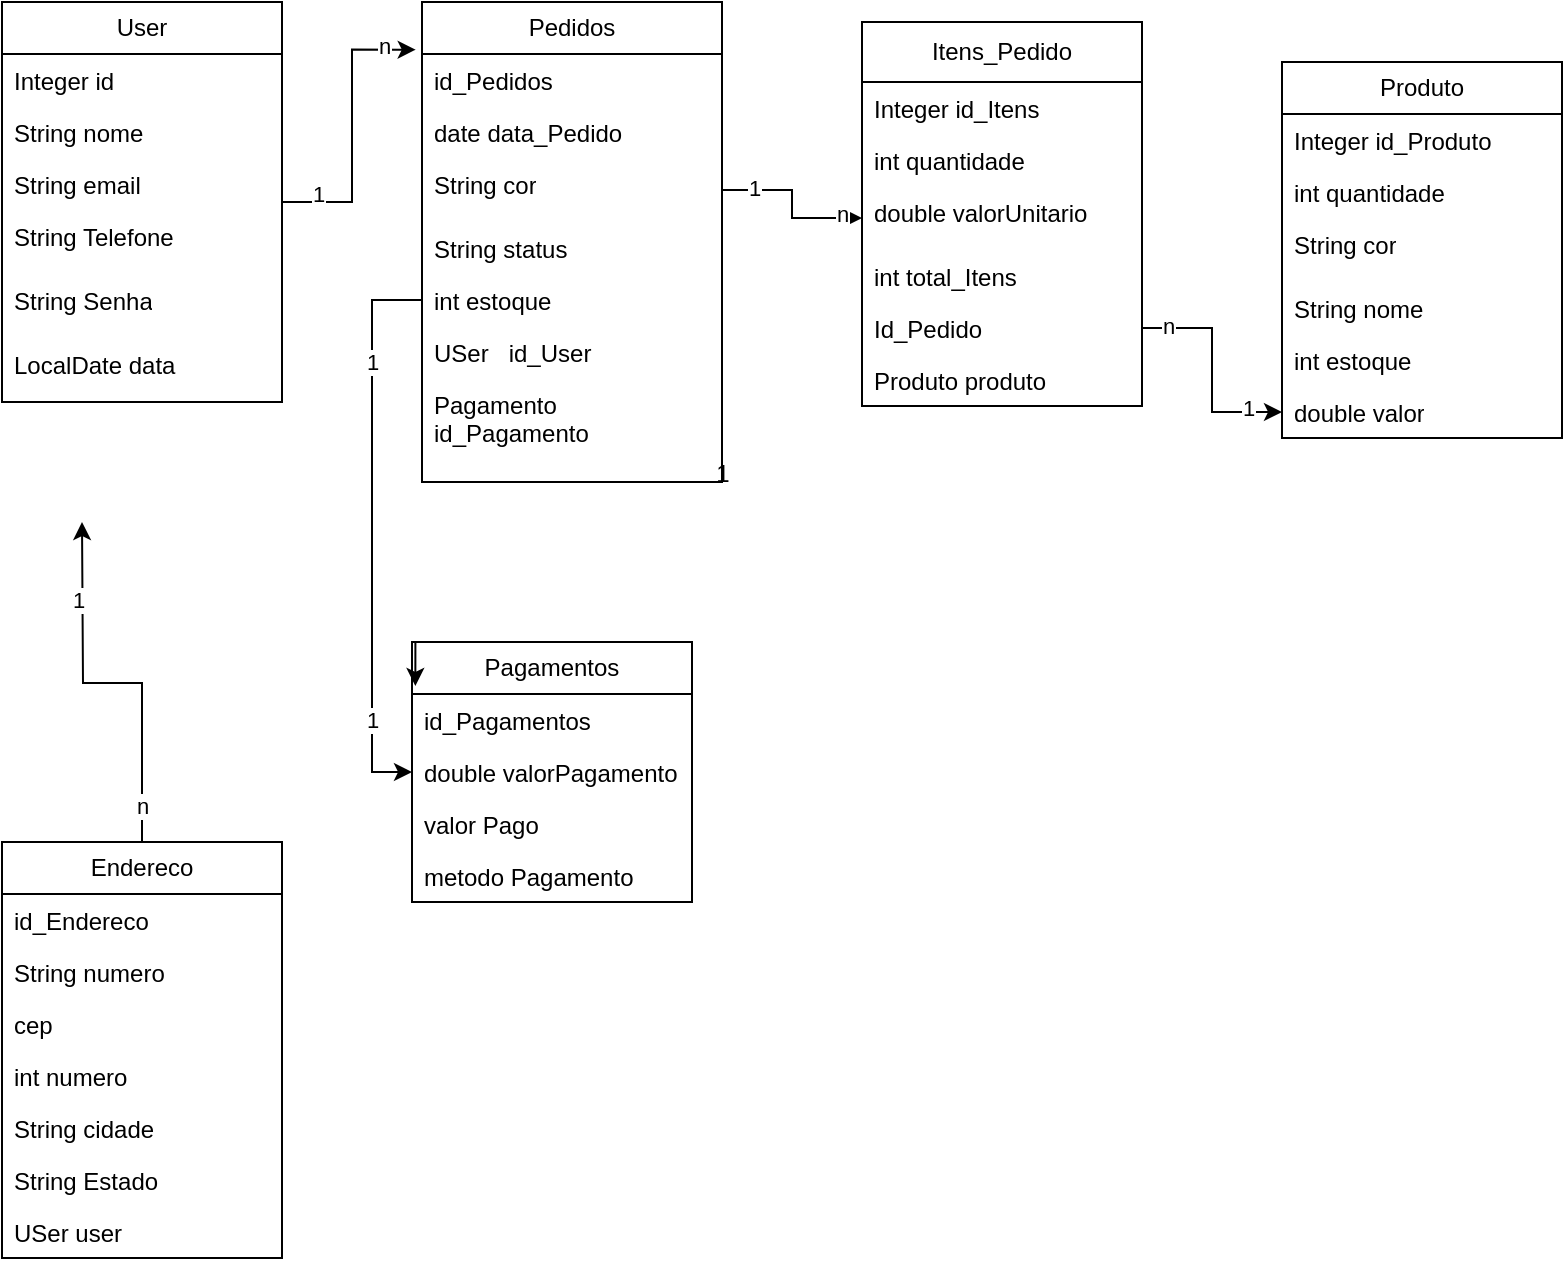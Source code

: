 <mxfile version="26.0.16">
  <diagram id="C5RBs43oDa-KdzZeNtuy" name="Page-1">
    <mxGraphModel dx="862" dy="422" grid="1" gridSize="10" guides="1" tooltips="1" connect="1" arrows="1" fold="1" page="1" pageScale="1" pageWidth="827" pageHeight="1169" math="0" shadow="0">
      <root>
        <mxCell id="WIyWlLk6GJQsqaUBKTNV-0" />
        <mxCell id="WIyWlLk6GJQsqaUBKTNV-1" parent="WIyWlLk6GJQsqaUBKTNV-0" />
        <mxCell id="IOtPqmOQ_tX6w22zON9c-5" value="User" style="swimlane;fontStyle=0;childLayout=stackLayout;horizontal=1;startSize=26;fillColor=none;horizontalStack=0;resizeParent=1;resizeParentMax=0;resizeLast=0;collapsible=1;marginBottom=0;whiteSpace=wrap;html=1;" parent="WIyWlLk6GJQsqaUBKTNV-1" vertex="1">
          <mxGeometry x="30" y="20" width="140" height="200" as="geometry" />
        </mxCell>
        <mxCell id="B0X7SwZN5VRIJ263u2r3-1" value="Integer id" style="text;strokeColor=none;fillColor=none;align=left;verticalAlign=top;spacingLeft=4;spacingRight=4;overflow=hidden;rotatable=0;points=[[0,0.5],[1,0.5]];portConstraint=eastwest;whiteSpace=wrap;html=1;" parent="IOtPqmOQ_tX6w22zON9c-5" vertex="1">
          <mxGeometry y="26" width="140" height="26" as="geometry" />
        </mxCell>
        <mxCell id="IOtPqmOQ_tX6w22zON9c-6" value="String nome" style="text;strokeColor=none;fillColor=none;align=left;verticalAlign=top;spacingLeft=4;spacingRight=4;overflow=hidden;rotatable=0;points=[[0,0.5],[1,0.5]];portConstraint=eastwest;whiteSpace=wrap;html=1;" parent="IOtPqmOQ_tX6w22zON9c-5" vertex="1">
          <mxGeometry y="52" width="140" height="26" as="geometry" />
        </mxCell>
        <mxCell id="IOtPqmOQ_tX6w22zON9c-7" value="String email" style="text;strokeColor=none;fillColor=none;align=left;verticalAlign=top;spacingLeft=4;spacingRight=4;overflow=hidden;rotatable=0;points=[[0,0.5],[1,0.5]];portConstraint=eastwest;whiteSpace=wrap;html=1;" parent="IOtPqmOQ_tX6w22zON9c-5" vertex="1">
          <mxGeometry y="78" width="140" height="26" as="geometry" />
        </mxCell>
        <mxCell id="IOtPqmOQ_tX6w22zON9c-9" value="String Telefone&lt;div&gt;&lt;br&gt;&lt;/div&gt;" style="text;strokeColor=none;fillColor=none;align=left;verticalAlign=top;spacingLeft=4;spacingRight=4;overflow=hidden;rotatable=0;points=[[0,0.5],[1,0.5]];portConstraint=eastwest;whiteSpace=wrap;html=1;" parent="IOtPqmOQ_tX6w22zON9c-5" vertex="1">
          <mxGeometry y="104" width="140" height="32" as="geometry" />
        </mxCell>
        <mxCell id="IOtPqmOQ_tX6w22zON9c-10" value="String Senha&lt;div&gt;&lt;br&gt;&lt;div&gt;&lt;br&gt;&lt;/div&gt;&lt;/div&gt;" style="text;strokeColor=none;fillColor=none;align=left;verticalAlign=top;spacingLeft=4;spacingRight=4;overflow=hidden;rotatable=0;points=[[0,0.5],[1,0.5]];portConstraint=eastwest;whiteSpace=wrap;html=1;" parent="IOtPqmOQ_tX6w22zON9c-5" vertex="1">
          <mxGeometry y="136" width="140" height="32" as="geometry" />
        </mxCell>
        <mxCell id="IOtPqmOQ_tX6w22zON9c-11" value="&lt;div&gt;LocalDate data&lt;br&gt;&lt;div&gt;&lt;br&gt;&lt;/div&gt;&lt;/div&gt;" style="text;strokeColor=none;fillColor=none;align=left;verticalAlign=top;spacingLeft=4;spacingRight=4;overflow=hidden;rotatable=0;points=[[0,0.5],[1,0.5]];portConstraint=eastwest;whiteSpace=wrap;html=1;" parent="IOtPqmOQ_tX6w22zON9c-5" vertex="1">
          <mxGeometry y="168" width="140" height="32" as="geometry" />
        </mxCell>
        <mxCell id="IOtPqmOQ_tX6w22zON9c-12" value="Produto" style="swimlane;fontStyle=0;childLayout=stackLayout;horizontal=1;startSize=26;fillColor=none;horizontalStack=0;resizeParent=1;resizeParentMax=0;resizeLast=0;collapsible=1;marginBottom=0;whiteSpace=wrap;html=1;" parent="WIyWlLk6GJQsqaUBKTNV-1" vertex="1">
          <mxGeometry x="670" y="50" width="140" height="188" as="geometry" />
        </mxCell>
        <mxCell id="IOtPqmOQ_tX6w22zON9c-13" value="Integer id_Produto" style="text;strokeColor=none;fillColor=none;align=left;verticalAlign=top;spacingLeft=4;spacingRight=4;overflow=hidden;rotatable=0;points=[[0,0.5],[1,0.5]];portConstraint=eastwest;whiteSpace=wrap;html=1;" parent="IOtPqmOQ_tX6w22zON9c-12" vertex="1">
          <mxGeometry y="26" width="140" height="26" as="geometry" />
        </mxCell>
        <mxCell id="IOtPqmOQ_tX6w22zON9c-14" value="int quantidade" style="text;strokeColor=none;fillColor=none;align=left;verticalAlign=top;spacingLeft=4;spacingRight=4;overflow=hidden;rotatable=0;points=[[0,0.5],[1,0.5]];portConstraint=eastwest;whiteSpace=wrap;html=1;" parent="IOtPqmOQ_tX6w22zON9c-12" vertex="1">
          <mxGeometry y="52" width="140" height="26" as="geometry" />
        </mxCell>
        <mxCell id="IOtPqmOQ_tX6w22zON9c-15" value="String cor" style="text;strokeColor=none;fillColor=none;align=left;verticalAlign=top;spacingLeft=4;spacingRight=4;overflow=hidden;rotatable=0;points=[[0,0.5],[1,0.5]];portConstraint=eastwest;whiteSpace=wrap;html=1;" parent="IOtPqmOQ_tX6w22zON9c-12" vertex="1">
          <mxGeometry y="78" width="140" height="32" as="geometry" />
        </mxCell>
        <mxCell id="B0X7SwZN5VRIJ263u2r3-3" value="String nome" style="text;strokeColor=none;fillColor=none;align=left;verticalAlign=top;spacingLeft=4;spacingRight=4;overflow=hidden;rotatable=0;points=[[0,0.5],[1,0.5]];portConstraint=eastwest;whiteSpace=wrap;html=1;" parent="IOtPqmOQ_tX6w22zON9c-12" vertex="1">
          <mxGeometry y="110" width="140" height="26" as="geometry" />
        </mxCell>
        <mxCell id="B0X7SwZN5VRIJ263u2r3-4" value="int estoque" style="text;strokeColor=none;fillColor=none;align=left;verticalAlign=top;spacingLeft=4;spacingRight=4;overflow=hidden;rotatable=0;points=[[0,0.5],[1,0.5]];portConstraint=eastwest;whiteSpace=wrap;html=1;" parent="IOtPqmOQ_tX6w22zON9c-12" vertex="1">
          <mxGeometry y="136" width="140" height="26" as="geometry" />
        </mxCell>
        <mxCell id="B0X7SwZN5VRIJ263u2r3-17" value="double valor&lt;div&gt;&lt;br&gt;&lt;/div&gt;" style="text;strokeColor=none;fillColor=none;align=left;verticalAlign=top;spacingLeft=4;spacingRight=4;overflow=hidden;rotatable=0;points=[[0,0.5],[1,0.5]];portConstraint=eastwest;whiteSpace=wrap;html=1;" parent="IOtPqmOQ_tX6w22zON9c-12" vertex="1">
          <mxGeometry y="162" width="140" height="26" as="geometry" />
        </mxCell>
        <mxCell id="B0X7SwZN5VRIJ263u2r3-5" value="Pedidos" style="swimlane;fontStyle=0;childLayout=stackLayout;horizontal=1;startSize=26;fillColor=none;horizontalStack=0;resizeParent=1;resizeParentMax=0;resizeLast=0;collapsible=1;marginBottom=0;whiteSpace=wrap;html=1;" parent="WIyWlLk6GJQsqaUBKTNV-1" vertex="1">
          <mxGeometry x="240" y="20" width="150" height="240" as="geometry" />
        </mxCell>
        <mxCell id="B0X7SwZN5VRIJ263u2r3-6" value="id_Pedidos" style="text;strokeColor=none;fillColor=none;align=left;verticalAlign=top;spacingLeft=4;spacingRight=4;overflow=hidden;rotatable=0;points=[[0,0.5],[1,0.5]];portConstraint=eastwest;whiteSpace=wrap;html=1;" parent="B0X7SwZN5VRIJ263u2r3-5" vertex="1">
          <mxGeometry y="26" width="150" height="26" as="geometry" />
        </mxCell>
        <mxCell id="B0X7SwZN5VRIJ263u2r3-7" value="date data_Pedido" style="text;strokeColor=none;fillColor=none;align=left;verticalAlign=top;spacingLeft=4;spacingRight=4;overflow=hidden;rotatable=0;points=[[0,0.5],[1,0.5]];portConstraint=eastwest;whiteSpace=wrap;html=1;" parent="B0X7SwZN5VRIJ263u2r3-5" vertex="1">
          <mxGeometry y="52" width="150" height="26" as="geometry" />
        </mxCell>
        <mxCell id="B0X7SwZN5VRIJ263u2r3-8" value="String cor" style="text;strokeColor=none;fillColor=none;align=left;verticalAlign=top;spacingLeft=4;spacingRight=4;overflow=hidden;rotatable=0;points=[[0,0.5],[1,0.5]];portConstraint=eastwest;whiteSpace=wrap;html=1;" parent="B0X7SwZN5VRIJ263u2r3-5" vertex="1">
          <mxGeometry y="78" width="150" height="32" as="geometry" />
        </mxCell>
        <mxCell id="B0X7SwZN5VRIJ263u2r3-9" value="String status" style="text;strokeColor=none;fillColor=none;align=left;verticalAlign=top;spacingLeft=4;spacingRight=4;overflow=hidden;rotatable=0;points=[[0,0.5],[1,0.5]];portConstraint=eastwest;whiteSpace=wrap;html=1;" parent="B0X7SwZN5VRIJ263u2r3-5" vertex="1">
          <mxGeometry y="110" width="150" height="26" as="geometry" />
        </mxCell>
        <mxCell id="B0X7SwZN5VRIJ263u2r3-10" value="int estoque" style="text;strokeColor=none;fillColor=none;align=left;verticalAlign=top;spacingLeft=4;spacingRight=4;overflow=hidden;rotatable=0;points=[[0,0.5],[1,0.5]];portConstraint=eastwest;whiteSpace=wrap;html=1;" parent="B0X7SwZN5VRIJ263u2r3-5" vertex="1">
          <mxGeometry y="136" width="150" height="26" as="geometry" />
        </mxCell>
        <mxCell id="tOcbhNLWT0Me_iQDrC7I-0" value="USer&amp;nbsp; &amp;nbsp;id_User" style="text;strokeColor=none;fillColor=none;align=left;verticalAlign=top;spacingLeft=4;spacingRight=4;overflow=hidden;rotatable=0;points=[[0,0.5],[1,0.5]];portConstraint=eastwest;whiteSpace=wrap;html=1;" vertex="1" parent="B0X7SwZN5VRIJ263u2r3-5">
          <mxGeometry y="162" width="150" height="26" as="geometry" />
        </mxCell>
        <mxCell id="tOcbhNLWT0Me_iQDrC7I-1" value="Pagamento id_Pagamento" style="text;strokeColor=none;fillColor=none;align=left;verticalAlign=top;spacingLeft=4;spacingRight=4;overflow=hidden;rotatable=0;points=[[0,0.5],[1,0.5]];portConstraint=eastwest;whiteSpace=wrap;html=1;" vertex="1" parent="B0X7SwZN5VRIJ263u2r3-5">
          <mxGeometry y="188" width="150" height="52" as="geometry" />
        </mxCell>
        <mxCell id="B0X7SwZN5VRIJ263u2r3-11" value="Pagamentos" style="swimlane;fontStyle=0;childLayout=stackLayout;horizontal=1;startSize=26;fillColor=none;horizontalStack=0;resizeParent=1;resizeParentMax=0;resizeLast=0;collapsible=1;marginBottom=0;whiteSpace=wrap;html=1;" parent="WIyWlLk6GJQsqaUBKTNV-1" vertex="1">
          <mxGeometry x="235" y="340" width="140" height="130" as="geometry" />
        </mxCell>
        <mxCell id="B0X7SwZN5VRIJ263u2r3-12" value="id_Pagamentos" style="text;strokeColor=none;fillColor=none;align=left;verticalAlign=top;spacingLeft=4;spacingRight=4;overflow=hidden;rotatable=0;points=[[0,0.5],[1,0.5]];portConstraint=eastwest;whiteSpace=wrap;html=1;" parent="B0X7SwZN5VRIJ263u2r3-11" vertex="1">
          <mxGeometry y="26" width="140" height="26" as="geometry" />
        </mxCell>
        <mxCell id="B0X7SwZN5VRIJ263u2r3-13" value="double valorPagamento" style="text;strokeColor=none;fillColor=none;align=left;verticalAlign=top;spacingLeft=4;spacingRight=4;overflow=hidden;rotatable=0;points=[[0,0.5],[1,0.5]];portConstraint=eastwest;whiteSpace=wrap;html=1;" parent="B0X7SwZN5VRIJ263u2r3-11" vertex="1">
          <mxGeometry y="52" width="140" height="26" as="geometry" />
        </mxCell>
        <mxCell id="B0X7SwZN5VRIJ263u2r3-19" value="valor Pago" style="text;strokeColor=none;fillColor=none;align=left;verticalAlign=top;spacingLeft=4;spacingRight=4;overflow=hidden;rotatable=0;points=[[0,0.5],[1,0.5]];portConstraint=eastwest;whiteSpace=wrap;html=1;" parent="B0X7SwZN5VRIJ263u2r3-11" vertex="1">
          <mxGeometry y="78" width="140" height="26" as="geometry" />
        </mxCell>
        <mxCell id="B0X7SwZN5VRIJ263u2r3-15" value="metodo Pagamento" style="text;strokeColor=none;fillColor=none;align=left;verticalAlign=top;spacingLeft=4;spacingRight=4;overflow=hidden;rotatable=0;points=[[0,0.5],[1,0.5]];portConstraint=eastwest;whiteSpace=wrap;html=1;" parent="B0X7SwZN5VRIJ263u2r3-11" vertex="1">
          <mxGeometry y="104" width="140" height="26" as="geometry" />
        </mxCell>
        <mxCell id="B0X7SwZN5VRIJ263u2r3-20" style="edgeStyle=orthogonalEdgeStyle;rounded=0;orthogonalLoop=1;jettySize=auto;html=1;exitX=0.25;exitY=0;exitDx=0;exitDy=0;entryX=0.012;entryY=0.169;entryDx=0;entryDy=0;entryPerimeter=0;" parent="WIyWlLk6GJQsqaUBKTNV-1" source="B0X7SwZN5VRIJ263u2r3-11" target="B0X7SwZN5VRIJ263u2r3-11" edge="1">
          <mxGeometry relative="1" as="geometry" />
        </mxCell>
        <mxCell id="B0X7SwZN5VRIJ263u2r3-22" style="edgeStyle=orthogonalEdgeStyle;rounded=0;orthogonalLoop=1;jettySize=auto;html=1;entryX=-0.021;entryY=-0.083;entryDx=0;entryDy=0;entryPerimeter=0;" parent="WIyWlLk6GJQsqaUBKTNV-1" source="IOtPqmOQ_tX6w22zON9c-5" target="B0X7SwZN5VRIJ263u2r3-6" edge="1">
          <mxGeometry relative="1" as="geometry" />
        </mxCell>
        <mxCell id="B0X7SwZN5VRIJ263u2r3-23" value="1" style="edgeLabel;html=1;align=center;verticalAlign=middle;resizable=0;points=[];" parent="B0X7SwZN5VRIJ263u2r3-22" vertex="1" connectable="0">
          <mxGeometry x="-0.745" y="4" relative="1" as="geometry">
            <mxPoint as="offset" />
          </mxGeometry>
        </mxCell>
        <mxCell id="B0X7SwZN5VRIJ263u2r3-24" value="n" style="edgeLabel;html=1;align=center;verticalAlign=middle;resizable=0;points=[];" parent="B0X7SwZN5VRIJ263u2r3-22" vertex="1" connectable="0">
          <mxGeometry x="0.776" y="2" relative="1" as="geometry">
            <mxPoint as="offset" />
          </mxGeometry>
        </mxCell>
        <mxCell id="B0X7SwZN5VRIJ263u2r3-27" value="1&lt;div&gt;&lt;br&gt;&lt;/div&gt;" style="text;html=1;align=center;verticalAlign=middle;resizable=0;points=[];autosize=1;strokeColor=none;fillColor=none;" parent="WIyWlLk6GJQsqaUBKTNV-1" vertex="1">
          <mxGeometry x="375" y="243" width="30" height="40" as="geometry" />
        </mxCell>
        <mxCell id="B0X7SwZN5VRIJ263u2r3-31" value="Itens_Pedido" style="swimlane;fontStyle=0;childLayout=stackLayout;horizontal=1;startSize=30;fillColor=none;horizontalStack=0;resizeParent=1;resizeParentMax=0;resizeLast=0;collapsible=1;marginBottom=0;whiteSpace=wrap;html=1;" parent="WIyWlLk6GJQsqaUBKTNV-1" vertex="1">
          <mxGeometry x="460" y="30" width="140" height="192" as="geometry" />
        </mxCell>
        <mxCell id="B0X7SwZN5VRIJ263u2r3-32" value="Integer id_Itens" style="text;strokeColor=none;fillColor=none;align=left;verticalAlign=top;spacingLeft=4;spacingRight=4;overflow=hidden;rotatable=0;points=[[0,0.5],[1,0.5]];portConstraint=eastwest;whiteSpace=wrap;html=1;" parent="B0X7SwZN5VRIJ263u2r3-31" vertex="1">
          <mxGeometry y="30" width="140" height="26" as="geometry" />
        </mxCell>
        <mxCell id="B0X7SwZN5VRIJ263u2r3-33" value="int quantidade" style="text;strokeColor=none;fillColor=none;align=left;verticalAlign=top;spacingLeft=4;spacingRight=4;overflow=hidden;rotatable=0;points=[[0,0.5],[1,0.5]];portConstraint=eastwest;whiteSpace=wrap;html=1;" parent="B0X7SwZN5VRIJ263u2r3-31" vertex="1">
          <mxGeometry y="56" width="140" height="26" as="geometry" />
        </mxCell>
        <mxCell id="B0X7SwZN5VRIJ263u2r3-34" value="double valorUnitario" style="text;strokeColor=none;fillColor=none;align=left;verticalAlign=top;spacingLeft=4;spacingRight=4;overflow=hidden;rotatable=0;points=[[0,0.5],[1,0.5]];portConstraint=eastwest;whiteSpace=wrap;html=1;" parent="B0X7SwZN5VRIJ263u2r3-31" vertex="1">
          <mxGeometry y="82" width="140" height="32" as="geometry" />
        </mxCell>
        <mxCell id="B0X7SwZN5VRIJ263u2r3-36" value="int total_Itens" style="text;strokeColor=none;fillColor=none;align=left;verticalAlign=top;spacingLeft=4;spacingRight=4;overflow=hidden;rotatable=0;points=[[0,0.5],[1,0.5]];portConstraint=eastwest;whiteSpace=wrap;html=1;" parent="B0X7SwZN5VRIJ263u2r3-31" vertex="1">
          <mxGeometry y="114" width="140" height="26" as="geometry" />
        </mxCell>
        <mxCell id="tOcbhNLWT0Me_iQDrC7I-7" value="Id_Pedido" style="text;strokeColor=none;fillColor=none;align=left;verticalAlign=top;spacingLeft=4;spacingRight=4;overflow=hidden;rotatable=0;points=[[0,0.5],[1,0.5]];portConstraint=eastwest;whiteSpace=wrap;html=1;" vertex="1" parent="B0X7SwZN5VRIJ263u2r3-31">
          <mxGeometry y="140" width="140" height="26" as="geometry" />
        </mxCell>
        <mxCell id="tOcbhNLWT0Me_iQDrC7I-11" value="Produto produto" style="text;strokeColor=none;fillColor=none;align=left;verticalAlign=top;spacingLeft=4;spacingRight=4;overflow=hidden;rotatable=0;points=[[0,0.5],[1,0.5]];portConstraint=eastwest;whiteSpace=wrap;html=1;" vertex="1" parent="B0X7SwZN5VRIJ263u2r3-31">
          <mxGeometry y="166" width="140" height="26" as="geometry" />
        </mxCell>
        <mxCell id="B0X7SwZN5VRIJ263u2r3-38" value="" style="edgeStyle=orthogonalEdgeStyle;rounded=0;orthogonalLoop=1;jettySize=auto;html=1;" parent="WIyWlLk6GJQsqaUBKTNV-1" source="B0X7SwZN5VRIJ263u2r3-8" target="B0X7SwZN5VRIJ263u2r3-34" edge="1">
          <mxGeometry relative="1" as="geometry" />
        </mxCell>
        <mxCell id="B0X7SwZN5VRIJ263u2r3-39" value="1" style="edgeLabel;html=1;align=center;verticalAlign=middle;resizable=0;points=[];" parent="B0X7SwZN5VRIJ263u2r3-38" vertex="1" connectable="0">
          <mxGeometry x="-0.635" y="1" relative="1" as="geometry">
            <mxPoint as="offset" />
          </mxGeometry>
        </mxCell>
        <mxCell id="B0X7SwZN5VRIJ263u2r3-40" value="n" style="edgeLabel;html=1;align=center;verticalAlign=middle;resizable=0;points=[];" parent="B0X7SwZN5VRIJ263u2r3-38" vertex="1" connectable="0">
          <mxGeometry x="0.748" y="2" relative="1" as="geometry">
            <mxPoint as="offset" />
          </mxGeometry>
        </mxCell>
        <mxCell id="tOcbhNLWT0Me_iQDrC7I-8" style="edgeStyle=orthogonalEdgeStyle;rounded=0;orthogonalLoop=1;jettySize=auto;html=1;entryX=0;entryY=0.5;entryDx=0;entryDy=0;" edge="1" parent="WIyWlLk6GJQsqaUBKTNV-1" source="tOcbhNLWT0Me_iQDrC7I-7" target="B0X7SwZN5VRIJ263u2r3-17">
          <mxGeometry relative="1" as="geometry" />
        </mxCell>
        <mxCell id="tOcbhNLWT0Me_iQDrC7I-9" value="n" style="edgeLabel;html=1;align=center;verticalAlign=middle;resizable=0;points=[];" vertex="1" connectable="0" parent="tOcbhNLWT0Me_iQDrC7I-8">
          <mxGeometry x="-0.77" y="1" relative="1" as="geometry">
            <mxPoint as="offset" />
          </mxGeometry>
        </mxCell>
        <mxCell id="tOcbhNLWT0Me_iQDrC7I-10" value="1" style="edgeLabel;html=1;align=center;verticalAlign=middle;resizable=0;points=[];" vertex="1" connectable="0" parent="tOcbhNLWT0Me_iQDrC7I-8">
          <mxGeometry x="0.694" y="2" relative="1" as="geometry">
            <mxPoint as="offset" />
          </mxGeometry>
        </mxCell>
        <mxCell id="tOcbhNLWT0Me_iQDrC7I-12" style="edgeStyle=orthogonalEdgeStyle;rounded=0;orthogonalLoop=1;jettySize=auto;html=1;entryX=0;entryY=0.5;entryDx=0;entryDy=0;" edge="1" parent="WIyWlLk6GJQsqaUBKTNV-1" source="B0X7SwZN5VRIJ263u2r3-10" target="B0X7SwZN5VRIJ263u2r3-13">
          <mxGeometry relative="1" as="geometry" />
        </mxCell>
        <mxCell id="tOcbhNLWT0Me_iQDrC7I-13" value="1" style="edgeLabel;html=1;align=center;verticalAlign=middle;resizable=0;points=[];" vertex="1" connectable="0" parent="tOcbhNLWT0Me_iQDrC7I-12">
          <mxGeometry x="-0.601" relative="1" as="geometry">
            <mxPoint as="offset" />
          </mxGeometry>
        </mxCell>
        <mxCell id="tOcbhNLWT0Me_iQDrC7I-14" value="1" style="edgeLabel;html=1;align=center;verticalAlign=middle;resizable=0;points=[];" vertex="1" connectable="0" parent="tOcbhNLWT0Me_iQDrC7I-12">
          <mxGeometry x="0.673" relative="1" as="geometry">
            <mxPoint as="offset" />
          </mxGeometry>
        </mxCell>
        <mxCell id="tOcbhNLWT0Me_iQDrC7I-24" style="edgeStyle=orthogonalEdgeStyle;rounded=0;orthogonalLoop=1;jettySize=auto;html=1;" edge="1" parent="WIyWlLk6GJQsqaUBKTNV-1" source="tOcbhNLWT0Me_iQDrC7I-15">
          <mxGeometry relative="1" as="geometry">
            <mxPoint x="70" y="280" as="targetPoint" />
          </mxGeometry>
        </mxCell>
        <mxCell id="tOcbhNLWT0Me_iQDrC7I-25" value="1" style="edgeLabel;html=1;align=center;verticalAlign=middle;resizable=0;points=[];" vertex="1" connectable="0" parent="tOcbhNLWT0Me_iQDrC7I-24">
          <mxGeometry x="0.594" y="2" relative="1" as="geometry">
            <mxPoint as="offset" />
          </mxGeometry>
        </mxCell>
        <mxCell id="tOcbhNLWT0Me_iQDrC7I-26" value="n" style="edgeLabel;html=1;align=center;verticalAlign=middle;resizable=0;points=[];" vertex="1" connectable="0" parent="tOcbhNLWT0Me_iQDrC7I-24">
          <mxGeometry x="-0.804" relative="1" as="geometry">
            <mxPoint as="offset" />
          </mxGeometry>
        </mxCell>
        <mxCell id="tOcbhNLWT0Me_iQDrC7I-15" value="Endereco" style="swimlane;fontStyle=0;childLayout=stackLayout;horizontal=1;startSize=26;fillColor=none;horizontalStack=0;resizeParent=1;resizeParentMax=0;resizeLast=0;collapsible=1;marginBottom=0;whiteSpace=wrap;html=1;" vertex="1" parent="WIyWlLk6GJQsqaUBKTNV-1">
          <mxGeometry x="30" y="440" width="140" height="208" as="geometry" />
        </mxCell>
        <mxCell id="tOcbhNLWT0Me_iQDrC7I-16" value="id_Endereco" style="text;strokeColor=none;fillColor=none;align=left;verticalAlign=top;spacingLeft=4;spacingRight=4;overflow=hidden;rotatable=0;points=[[0,0.5],[1,0.5]];portConstraint=eastwest;whiteSpace=wrap;html=1;" vertex="1" parent="tOcbhNLWT0Me_iQDrC7I-15">
          <mxGeometry y="26" width="140" height="26" as="geometry" />
        </mxCell>
        <mxCell id="tOcbhNLWT0Me_iQDrC7I-17" value="String numero" style="text;strokeColor=none;fillColor=none;align=left;verticalAlign=top;spacingLeft=4;spacingRight=4;overflow=hidden;rotatable=0;points=[[0,0.5],[1,0.5]];portConstraint=eastwest;whiteSpace=wrap;html=1;" vertex="1" parent="tOcbhNLWT0Me_iQDrC7I-15">
          <mxGeometry y="52" width="140" height="26" as="geometry" />
        </mxCell>
        <mxCell id="tOcbhNLWT0Me_iQDrC7I-19" value="cep" style="text;strokeColor=none;fillColor=none;align=left;verticalAlign=top;spacingLeft=4;spacingRight=4;overflow=hidden;rotatable=0;points=[[0,0.5],[1,0.5]];portConstraint=eastwest;whiteSpace=wrap;html=1;" vertex="1" parent="tOcbhNLWT0Me_iQDrC7I-15">
          <mxGeometry y="78" width="140" height="26" as="geometry" />
        </mxCell>
        <mxCell id="tOcbhNLWT0Me_iQDrC7I-20" value="int numero" style="text;strokeColor=none;fillColor=none;align=left;verticalAlign=top;spacingLeft=4;spacingRight=4;overflow=hidden;rotatable=0;points=[[0,0.5],[1,0.5]];portConstraint=eastwest;whiteSpace=wrap;html=1;" vertex="1" parent="tOcbhNLWT0Me_iQDrC7I-15">
          <mxGeometry y="104" width="140" height="26" as="geometry" />
        </mxCell>
        <mxCell id="tOcbhNLWT0Me_iQDrC7I-21" value="String cidade" style="text;strokeColor=none;fillColor=none;align=left;verticalAlign=top;spacingLeft=4;spacingRight=4;overflow=hidden;rotatable=0;points=[[0,0.5],[1,0.5]];portConstraint=eastwest;whiteSpace=wrap;html=1;" vertex="1" parent="tOcbhNLWT0Me_iQDrC7I-15">
          <mxGeometry y="130" width="140" height="26" as="geometry" />
        </mxCell>
        <mxCell id="tOcbhNLWT0Me_iQDrC7I-22" value="String Estado" style="text;strokeColor=none;fillColor=none;align=left;verticalAlign=top;spacingLeft=4;spacingRight=4;overflow=hidden;rotatable=0;points=[[0,0.5],[1,0.5]];portConstraint=eastwest;whiteSpace=wrap;html=1;" vertex="1" parent="tOcbhNLWT0Me_iQDrC7I-15">
          <mxGeometry y="156" width="140" height="26" as="geometry" />
        </mxCell>
        <mxCell id="tOcbhNLWT0Me_iQDrC7I-28" value="USer user&lt;div&gt;&lt;br&gt;&lt;/div&gt;" style="text;strokeColor=none;fillColor=none;align=left;verticalAlign=top;spacingLeft=4;spacingRight=4;overflow=hidden;rotatable=0;points=[[0,0.5],[1,0.5]];portConstraint=eastwest;whiteSpace=wrap;html=1;" vertex="1" parent="tOcbhNLWT0Me_iQDrC7I-15">
          <mxGeometry y="182" width="140" height="26" as="geometry" />
        </mxCell>
      </root>
    </mxGraphModel>
  </diagram>
</mxfile>
